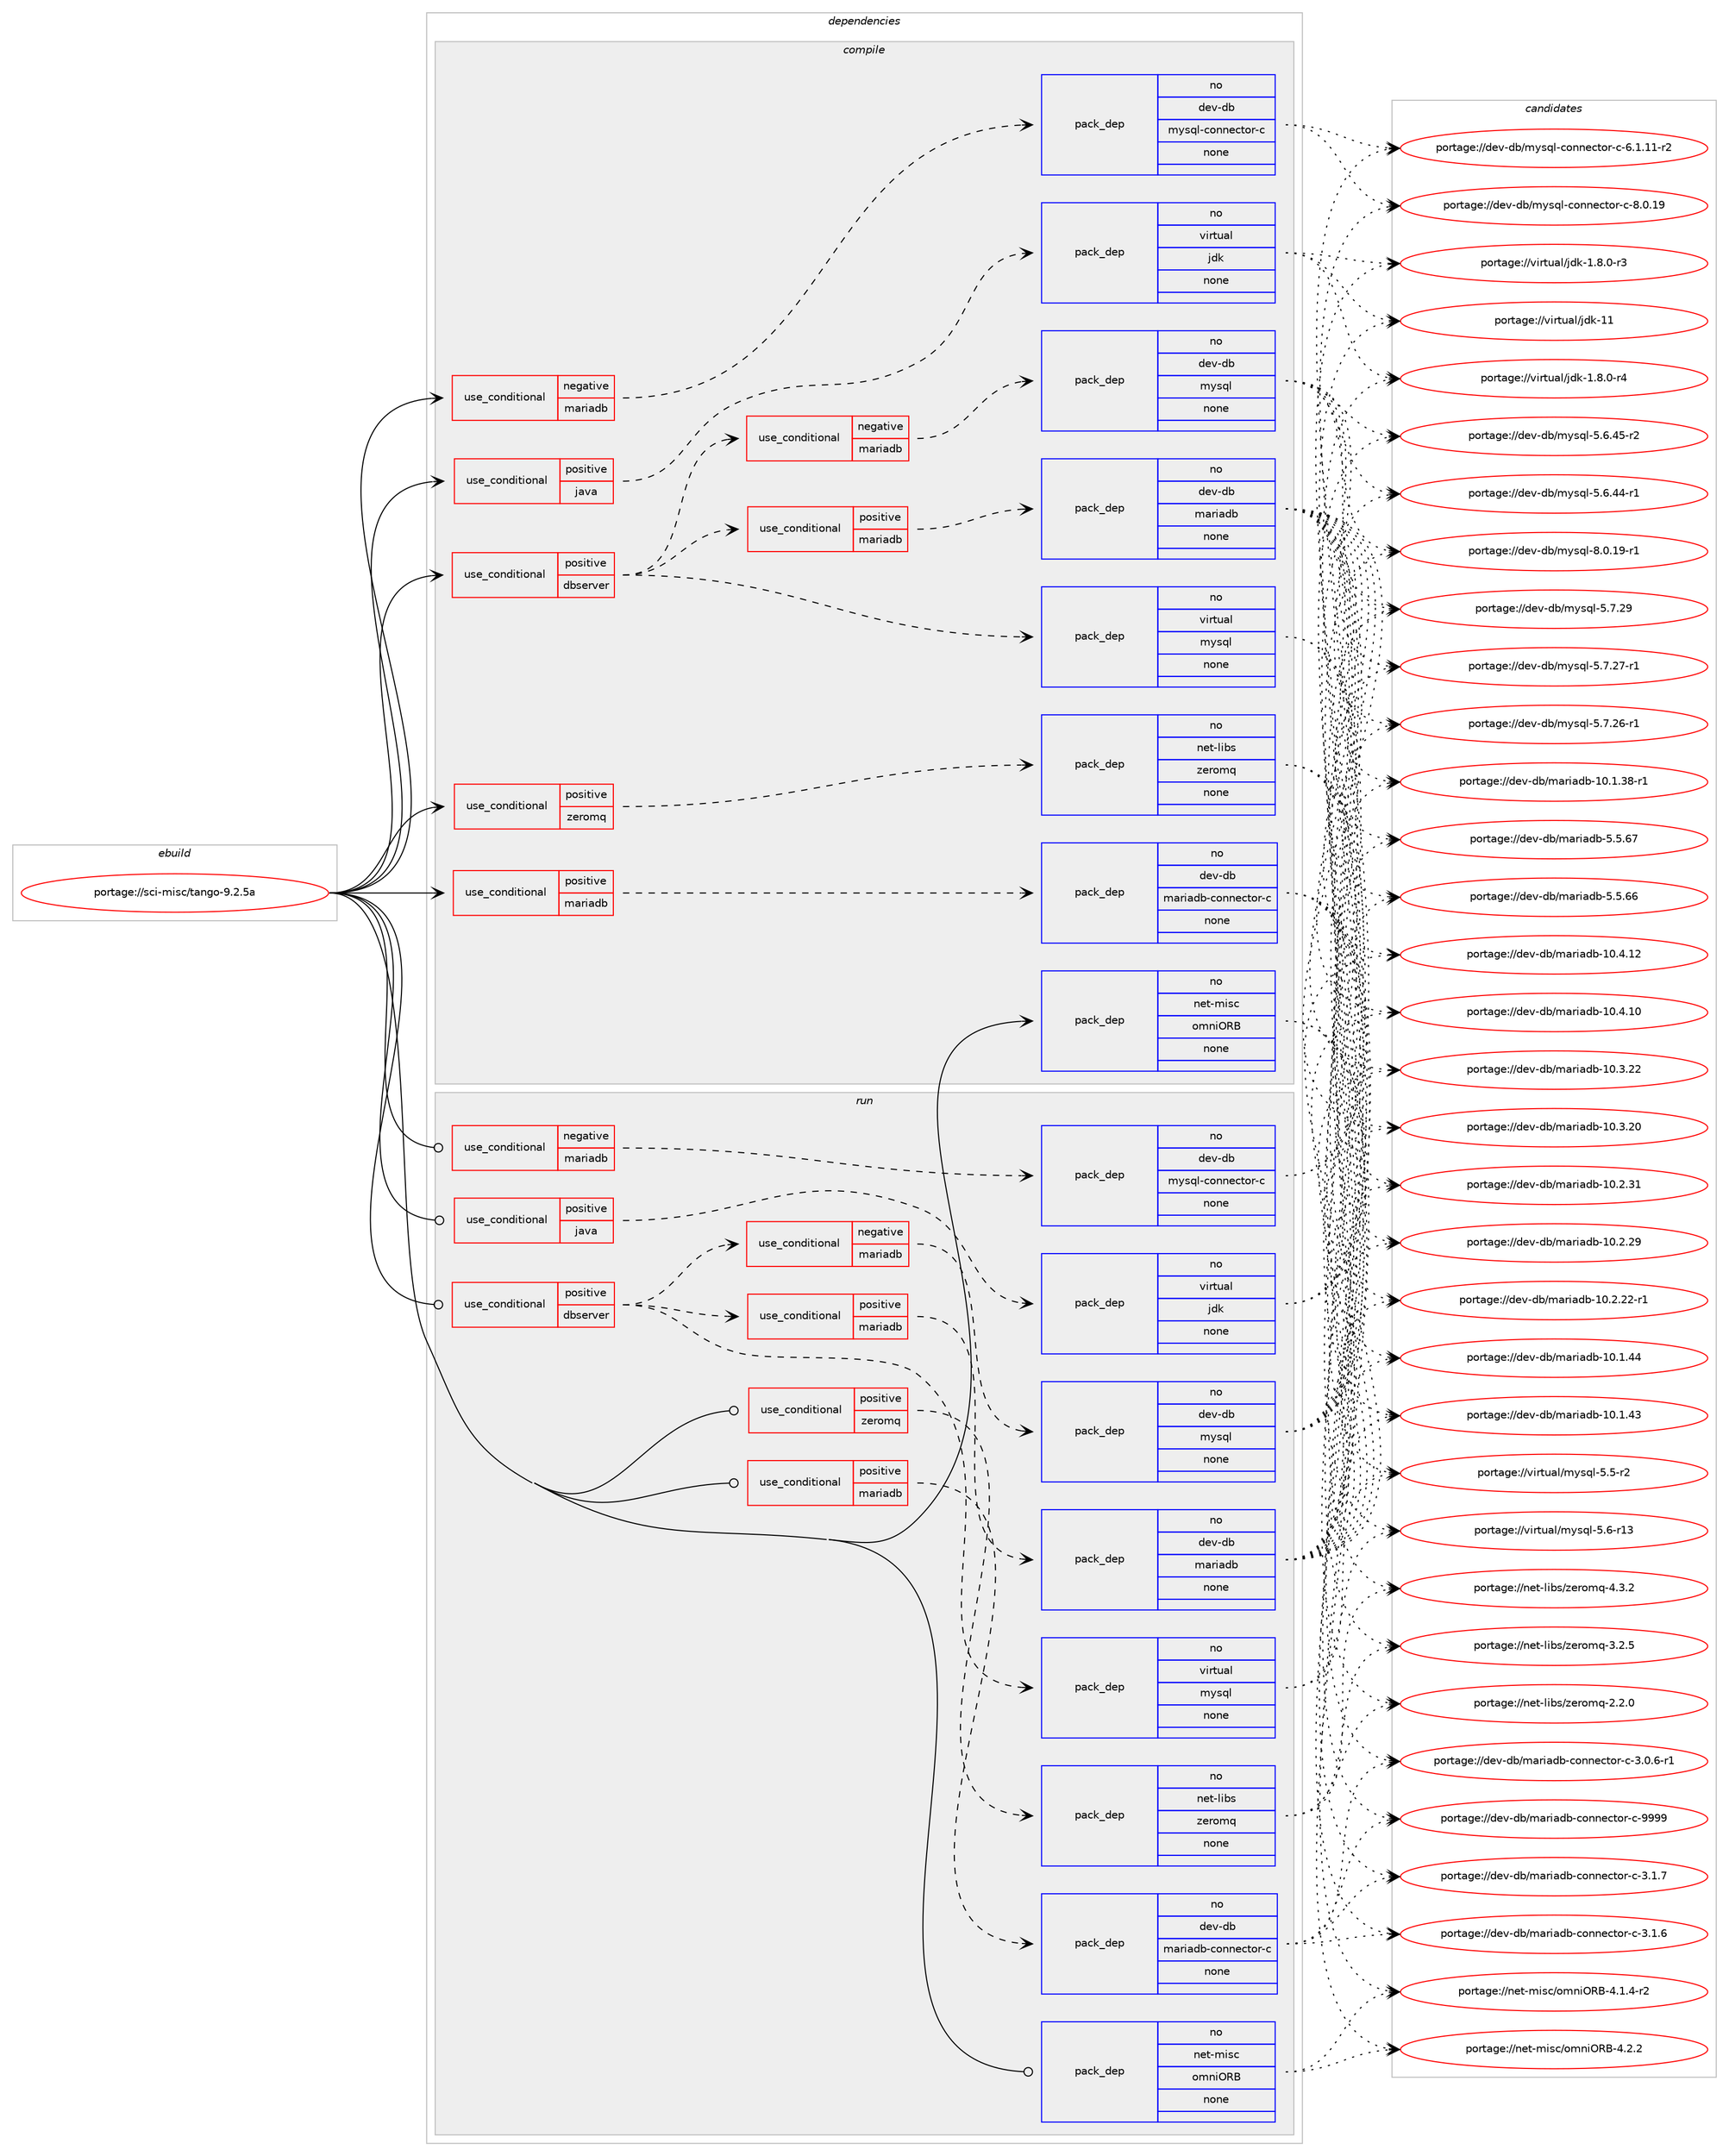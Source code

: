 digraph prolog {

# *************
# Graph options
# *************

newrank=true;
concentrate=true;
compound=true;
graph [rankdir=LR,fontname=Helvetica,fontsize=10,ranksep=1.5];#, ranksep=2.5, nodesep=0.2];
edge  [arrowhead=vee];
node  [fontname=Helvetica,fontsize=10];

# **********
# The ebuild
# **********

subgraph cluster_leftcol {
color=gray;
rank=same;
label=<<i>ebuild</i>>;
id [label="portage://sci-misc/tango-9.2.5a", color=red, width=4, href="../sci-misc/tango-9.2.5a.svg"];
}

# ****************
# The dependencies
# ****************

subgraph cluster_midcol {
color=gray;
label=<<i>dependencies</i>>;
subgraph cluster_compile {
fillcolor="#eeeeee";
style=filled;
label=<<i>compile</i>>;
subgraph cond10216 {
dependency49199 [label=<<TABLE BORDER="0" CELLBORDER="1" CELLSPACING="0" CELLPADDING="4"><TR><TD ROWSPAN="3" CELLPADDING="10">use_conditional</TD></TR><TR><TD>negative</TD></TR><TR><TD>mariadb</TD></TR></TABLE>>, shape=none, color=red];
subgraph pack37925 {
dependency49200 [label=<<TABLE BORDER="0" CELLBORDER="1" CELLSPACING="0" CELLPADDING="4" WIDTH="220"><TR><TD ROWSPAN="6" CELLPADDING="30">pack_dep</TD></TR><TR><TD WIDTH="110">no</TD></TR><TR><TD>dev-db</TD></TR><TR><TD>mysql-connector-c</TD></TR><TR><TD>none</TD></TR><TR><TD></TD></TR></TABLE>>, shape=none, color=blue];
}
dependency49199:e -> dependency49200:w [weight=20,style="dashed",arrowhead="vee"];
}
id:e -> dependency49199:w [weight=20,style="solid",arrowhead="vee"];
subgraph cond10217 {
dependency49201 [label=<<TABLE BORDER="0" CELLBORDER="1" CELLSPACING="0" CELLPADDING="4"><TR><TD ROWSPAN="3" CELLPADDING="10">use_conditional</TD></TR><TR><TD>positive</TD></TR><TR><TD>dbserver</TD></TR></TABLE>>, shape=none, color=red];
subgraph cond10218 {
dependency49202 [label=<<TABLE BORDER="0" CELLBORDER="1" CELLSPACING="0" CELLPADDING="4"><TR><TD ROWSPAN="3" CELLPADDING="10">use_conditional</TD></TR><TR><TD>positive</TD></TR><TR><TD>mariadb</TD></TR></TABLE>>, shape=none, color=red];
subgraph pack37926 {
dependency49203 [label=<<TABLE BORDER="0" CELLBORDER="1" CELLSPACING="0" CELLPADDING="4" WIDTH="220"><TR><TD ROWSPAN="6" CELLPADDING="30">pack_dep</TD></TR><TR><TD WIDTH="110">no</TD></TR><TR><TD>dev-db</TD></TR><TR><TD>mariadb</TD></TR><TR><TD>none</TD></TR><TR><TD></TD></TR></TABLE>>, shape=none, color=blue];
}
dependency49202:e -> dependency49203:w [weight=20,style="dashed",arrowhead="vee"];
}
dependency49201:e -> dependency49202:w [weight=20,style="dashed",arrowhead="vee"];
subgraph cond10219 {
dependency49204 [label=<<TABLE BORDER="0" CELLBORDER="1" CELLSPACING="0" CELLPADDING="4"><TR><TD ROWSPAN="3" CELLPADDING="10">use_conditional</TD></TR><TR><TD>negative</TD></TR><TR><TD>mariadb</TD></TR></TABLE>>, shape=none, color=red];
subgraph pack37927 {
dependency49205 [label=<<TABLE BORDER="0" CELLBORDER="1" CELLSPACING="0" CELLPADDING="4" WIDTH="220"><TR><TD ROWSPAN="6" CELLPADDING="30">pack_dep</TD></TR><TR><TD WIDTH="110">no</TD></TR><TR><TD>dev-db</TD></TR><TR><TD>mysql</TD></TR><TR><TD>none</TD></TR><TR><TD></TD></TR></TABLE>>, shape=none, color=blue];
}
dependency49204:e -> dependency49205:w [weight=20,style="dashed",arrowhead="vee"];
}
dependency49201:e -> dependency49204:w [weight=20,style="dashed",arrowhead="vee"];
subgraph pack37928 {
dependency49206 [label=<<TABLE BORDER="0" CELLBORDER="1" CELLSPACING="0" CELLPADDING="4" WIDTH="220"><TR><TD ROWSPAN="6" CELLPADDING="30">pack_dep</TD></TR><TR><TD WIDTH="110">no</TD></TR><TR><TD>virtual</TD></TR><TR><TD>mysql</TD></TR><TR><TD>none</TD></TR><TR><TD></TD></TR></TABLE>>, shape=none, color=blue];
}
dependency49201:e -> dependency49206:w [weight=20,style="dashed",arrowhead="vee"];
}
id:e -> dependency49201:w [weight=20,style="solid",arrowhead="vee"];
subgraph cond10220 {
dependency49207 [label=<<TABLE BORDER="0" CELLBORDER="1" CELLSPACING="0" CELLPADDING="4"><TR><TD ROWSPAN="3" CELLPADDING="10">use_conditional</TD></TR><TR><TD>positive</TD></TR><TR><TD>java</TD></TR></TABLE>>, shape=none, color=red];
subgraph pack37929 {
dependency49208 [label=<<TABLE BORDER="0" CELLBORDER="1" CELLSPACING="0" CELLPADDING="4" WIDTH="220"><TR><TD ROWSPAN="6" CELLPADDING="30">pack_dep</TD></TR><TR><TD WIDTH="110">no</TD></TR><TR><TD>virtual</TD></TR><TR><TD>jdk</TD></TR><TR><TD>none</TD></TR><TR><TD></TD></TR></TABLE>>, shape=none, color=blue];
}
dependency49207:e -> dependency49208:w [weight=20,style="dashed",arrowhead="vee"];
}
id:e -> dependency49207:w [weight=20,style="solid",arrowhead="vee"];
subgraph cond10221 {
dependency49209 [label=<<TABLE BORDER="0" CELLBORDER="1" CELLSPACING="0" CELLPADDING="4"><TR><TD ROWSPAN="3" CELLPADDING="10">use_conditional</TD></TR><TR><TD>positive</TD></TR><TR><TD>mariadb</TD></TR></TABLE>>, shape=none, color=red];
subgraph pack37930 {
dependency49210 [label=<<TABLE BORDER="0" CELLBORDER="1" CELLSPACING="0" CELLPADDING="4" WIDTH="220"><TR><TD ROWSPAN="6" CELLPADDING="30">pack_dep</TD></TR><TR><TD WIDTH="110">no</TD></TR><TR><TD>dev-db</TD></TR><TR><TD>mariadb-connector-c</TD></TR><TR><TD>none</TD></TR><TR><TD></TD></TR></TABLE>>, shape=none, color=blue];
}
dependency49209:e -> dependency49210:w [weight=20,style="dashed",arrowhead="vee"];
}
id:e -> dependency49209:w [weight=20,style="solid",arrowhead="vee"];
subgraph cond10222 {
dependency49211 [label=<<TABLE BORDER="0" CELLBORDER="1" CELLSPACING="0" CELLPADDING="4"><TR><TD ROWSPAN="3" CELLPADDING="10">use_conditional</TD></TR><TR><TD>positive</TD></TR><TR><TD>zeromq</TD></TR></TABLE>>, shape=none, color=red];
subgraph pack37931 {
dependency49212 [label=<<TABLE BORDER="0" CELLBORDER="1" CELLSPACING="0" CELLPADDING="4" WIDTH="220"><TR><TD ROWSPAN="6" CELLPADDING="30">pack_dep</TD></TR><TR><TD WIDTH="110">no</TD></TR><TR><TD>net-libs</TD></TR><TR><TD>zeromq</TD></TR><TR><TD>none</TD></TR><TR><TD></TD></TR></TABLE>>, shape=none, color=blue];
}
dependency49211:e -> dependency49212:w [weight=20,style="dashed",arrowhead="vee"];
}
id:e -> dependency49211:w [weight=20,style="solid",arrowhead="vee"];
subgraph pack37932 {
dependency49213 [label=<<TABLE BORDER="0" CELLBORDER="1" CELLSPACING="0" CELLPADDING="4" WIDTH="220"><TR><TD ROWSPAN="6" CELLPADDING="30">pack_dep</TD></TR><TR><TD WIDTH="110">no</TD></TR><TR><TD>net-misc</TD></TR><TR><TD>omniORB</TD></TR><TR><TD>none</TD></TR><TR><TD></TD></TR></TABLE>>, shape=none, color=blue];
}
id:e -> dependency49213:w [weight=20,style="solid",arrowhead="vee"];
}
subgraph cluster_compileandrun {
fillcolor="#eeeeee";
style=filled;
label=<<i>compile and run</i>>;
}
subgraph cluster_run {
fillcolor="#eeeeee";
style=filled;
label=<<i>run</i>>;
subgraph cond10223 {
dependency49214 [label=<<TABLE BORDER="0" CELLBORDER="1" CELLSPACING="0" CELLPADDING="4"><TR><TD ROWSPAN="3" CELLPADDING="10">use_conditional</TD></TR><TR><TD>negative</TD></TR><TR><TD>mariadb</TD></TR></TABLE>>, shape=none, color=red];
subgraph pack37933 {
dependency49215 [label=<<TABLE BORDER="0" CELLBORDER="1" CELLSPACING="0" CELLPADDING="4" WIDTH="220"><TR><TD ROWSPAN="6" CELLPADDING="30">pack_dep</TD></TR><TR><TD WIDTH="110">no</TD></TR><TR><TD>dev-db</TD></TR><TR><TD>mysql-connector-c</TD></TR><TR><TD>none</TD></TR><TR><TD></TD></TR></TABLE>>, shape=none, color=blue];
}
dependency49214:e -> dependency49215:w [weight=20,style="dashed",arrowhead="vee"];
}
id:e -> dependency49214:w [weight=20,style="solid",arrowhead="odot"];
subgraph cond10224 {
dependency49216 [label=<<TABLE BORDER="0" CELLBORDER="1" CELLSPACING="0" CELLPADDING="4"><TR><TD ROWSPAN="3" CELLPADDING="10">use_conditional</TD></TR><TR><TD>positive</TD></TR><TR><TD>dbserver</TD></TR></TABLE>>, shape=none, color=red];
subgraph cond10225 {
dependency49217 [label=<<TABLE BORDER="0" CELLBORDER="1" CELLSPACING="0" CELLPADDING="4"><TR><TD ROWSPAN="3" CELLPADDING="10">use_conditional</TD></TR><TR><TD>positive</TD></TR><TR><TD>mariadb</TD></TR></TABLE>>, shape=none, color=red];
subgraph pack37934 {
dependency49218 [label=<<TABLE BORDER="0" CELLBORDER="1" CELLSPACING="0" CELLPADDING="4" WIDTH="220"><TR><TD ROWSPAN="6" CELLPADDING="30">pack_dep</TD></TR><TR><TD WIDTH="110">no</TD></TR><TR><TD>dev-db</TD></TR><TR><TD>mariadb</TD></TR><TR><TD>none</TD></TR><TR><TD></TD></TR></TABLE>>, shape=none, color=blue];
}
dependency49217:e -> dependency49218:w [weight=20,style="dashed",arrowhead="vee"];
}
dependency49216:e -> dependency49217:w [weight=20,style="dashed",arrowhead="vee"];
subgraph cond10226 {
dependency49219 [label=<<TABLE BORDER="0" CELLBORDER="1" CELLSPACING="0" CELLPADDING="4"><TR><TD ROWSPAN="3" CELLPADDING="10">use_conditional</TD></TR><TR><TD>negative</TD></TR><TR><TD>mariadb</TD></TR></TABLE>>, shape=none, color=red];
subgraph pack37935 {
dependency49220 [label=<<TABLE BORDER="0" CELLBORDER="1" CELLSPACING="0" CELLPADDING="4" WIDTH="220"><TR><TD ROWSPAN="6" CELLPADDING="30">pack_dep</TD></TR><TR><TD WIDTH="110">no</TD></TR><TR><TD>dev-db</TD></TR><TR><TD>mysql</TD></TR><TR><TD>none</TD></TR><TR><TD></TD></TR></TABLE>>, shape=none, color=blue];
}
dependency49219:e -> dependency49220:w [weight=20,style="dashed",arrowhead="vee"];
}
dependency49216:e -> dependency49219:w [weight=20,style="dashed",arrowhead="vee"];
subgraph pack37936 {
dependency49221 [label=<<TABLE BORDER="0" CELLBORDER="1" CELLSPACING="0" CELLPADDING="4" WIDTH="220"><TR><TD ROWSPAN="6" CELLPADDING="30">pack_dep</TD></TR><TR><TD WIDTH="110">no</TD></TR><TR><TD>virtual</TD></TR><TR><TD>mysql</TD></TR><TR><TD>none</TD></TR><TR><TD></TD></TR></TABLE>>, shape=none, color=blue];
}
dependency49216:e -> dependency49221:w [weight=20,style="dashed",arrowhead="vee"];
}
id:e -> dependency49216:w [weight=20,style="solid",arrowhead="odot"];
subgraph cond10227 {
dependency49222 [label=<<TABLE BORDER="0" CELLBORDER="1" CELLSPACING="0" CELLPADDING="4"><TR><TD ROWSPAN="3" CELLPADDING="10">use_conditional</TD></TR><TR><TD>positive</TD></TR><TR><TD>java</TD></TR></TABLE>>, shape=none, color=red];
subgraph pack37937 {
dependency49223 [label=<<TABLE BORDER="0" CELLBORDER="1" CELLSPACING="0" CELLPADDING="4" WIDTH="220"><TR><TD ROWSPAN="6" CELLPADDING="30">pack_dep</TD></TR><TR><TD WIDTH="110">no</TD></TR><TR><TD>virtual</TD></TR><TR><TD>jdk</TD></TR><TR><TD>none</TD></TR><TR><TD></TD></TR></TABLE>>, shape=none, color=blue];
}
dependency49222:e -> dependency49223:w [weight=20,style="dashed",arrowhead="vee"];
}
id:e -> dependency49222:w [weight=20,style="solid",arrowhead="odot"];
subgraph cond10228 {
dependency49224 [label=<<TABLE BORDER="0" CELLBORDER="1" CELLSPACING="0" CELLPADDING="4"><TR><TD ROWSPAN="3" CELLPADDING="10">use_conditional</TD></TR><TR><TD>positive</TD></TR><TR><TD>mariadb</TD></TR></TABLE>>, shape=none, color=red];
subgraph pack37938 {
dependency49225 [label=<<TABLE BORDER="0" CELLBORDER="1" CELLSPACING="0" CELLPADDING="4" WIDTH="220"><TR><TD ROWSPAN="6" CELLPADDING="30">pack_dep</TD></TR><TR><TD WIDTH="110">no</TD></TR><TR><TD>dev-db</TD></TR><TR><TD>mariadb-connector-c</TD></TR><TR><TD>none</TD></TR><TR><TD></TD></TR></TABLE>>, shape=none, color=blue];
}
dependency49224:e -> dependency49225:w [weight=20,style="dashed",arrowhead="vee"];
}
id:e -> dependency49224:w [weight=20,style="solid",arrowhead="odot"];
subgraph cond10229 {
dependency49226 [label=<<TABLE BORDER="0" CELLBORDER="1" CELLSPACING="0" CELLPADDING="4"><TR><TD ROWSPAN="3" CELLPADDING="10">use_conditional</TD></TR><TR><TD>positive</TD></TR><TR><TD>zeromq</TD></TR></TABLE>>, shape=none, color=red];
subgraph pack37939 {
dependency49227 [label=<<TABLE BORDER="0" CELLBORDER="1" CELLSPACING="0" CELLPADDING="4" WIDTH="220"><TR><TD ROWSPAN="6" CELLPADDING="30">pack_dep</TD></TR><TR><TD WIDTH="110">no</TD></TR><TR><TD>net-libs</TD></TR><TR><TD>zeromq</TD></TR><TR><TD>none</TD></TR><TR><TD></TD></TR></TABLE>>, shape=none, color=blue];
}
dependency49226:e -> dependency49227:w [weight=20,style="dashed",arrowhead="vee"];
}
id:e -> dependency49226:w [weight=20,style="solid",arrowhead="odot"];
subgraph pack37940 {
dependency49228 [label=<<TABLE BORDER="0" CELLBORDER="1" CELLSPACING="0" CELLPADDING="4" WIDTH="220"><TR><TD ROWSPAN="6" CELLPADDING="30">pack_dep</TD></TR><TR><TD WIDTH="110">no</TD></TR><TR><TD>net-misc</TD></TR><TR><TD>omniORB</TD></TR><TR><TD>none</TD></TR><TR><TD></TD></TR></TABLE>>, shape=none, color=blue];
}
id:e -> dependency49228:w [weight=20,style="solid",arrowhead="odot"];
}
}

# **************
# The candidates
# **************

subgraph cluster_choices {
rank=same;
color=gray;
label=<<i>candidates</i>>;

subgraph choice37925 {
color=black;
nodesep=1;
choice100101118451009847109121115113108459911111011010199116111114459945564648464957 [label="portage://dev-db/mysql-connector-c-8.0.19", color=red, width=4,href="../dev-db/mysql-connector-c-8.0.19.svg"];
choice1001011184510098471091211151131084599111110110101991161111144599455446494649494511450 [label="portage://dev-db/mysql-connector-c-6.1.11-r2", color=red, width=4,href="../dev-db/mysql-connector-c-6.1.11-r2.svg"];
dependency49200:e -> choice100101118451009847109121115113108459911111011010199116111114459945564648464957:w [style=dotted,weight="100"];
dependency49200:e -> choice1001011184510098471091211151131084599111110110101991161111144599455446494649494511450:w [style=dotted,weight="100"];
}
subgraph choice37926 {
color=black;
nodesep=1;
choice10010111845100984710997114105971009845534653465455 [label="portage://dev-db/mariadb-5.5.67", color=red, width=4,href="../dev-db/mariadb-5.5.67.svg"];
choice10010111845100984710997114105971009845534653465454 [label="portage://dev-db/mariadb-5.5.66", color=red, width=4,href="../dev-db/mariadb-5.5.66.svg"];
choice1001011184510098471099711410597100984549484652464950 [label="portage://dev-db/mariadb-10.4.12", color=red, width=4,href="../dev-db/mariadb-10.4.12.svg"];
choice1001011184510098471099711410597100984549484652464948 [label="portage://dev-db/mariadb-10.4.10", color=red, width=4,href="../dev-db/mariadb-10.4.10.svg"];
choice1001011184510098471099711410597100984549484651465050 [label="portage://dev-db/mariadb-10.3.22", color=red, width=4,href="../dev-db/mariadb-10.3.22.svg"];
choice1001011184510098471099711410597100984549484651465048 [label="portage://dev-db/mariadb-10.3.20", color=red, width=4,href="../dev-db/mariadb-10.3.20.svg"];
choice1001011184510098471099711410597100984549484650465149 [label="portage://dev-db/mariadb-10.2.31", color=red, width=4,href="../dev-db/mariadb-10.2.31.svg"];
choice1001011184510098471099711410597100984549484650465057 [label="portage://dev-db/mariadb-10.2.29", color=red, width=4,href="../dev-db/mariadb-10.2.29.svg"];
choice10010111845100984710997114105971009845494846504650504511449 [label="portage://dev-db/mariadb-10.2.22-r1", color=red, width=4,href="../dev-db/mariadb-10.2.22-r1.svg"];
choice1001011184510098471099711410597100984549484649465252 [label="portage://dev-db/mariadb-10.1.44", color=red, width=4,href="../dev-db/mariadb-10.1.44.svg"];
choice1001011184510098471099711410597100984549484649465251 [label="portage://dev-db/mariadb-10.1.43", color=red, width=4,href="../dev-db/mariadb-10.1.43.svg"];
choice10010111845100984710997114105971009845494846494651564511449 [label="portage://dev-db/mariadb-10.1.38-r1", color=red, width=4,href="../dev-db/mariadb-10.1.38-r1.svg"];
dependency49203:e -> choice10010111845100984710997114105971009845534653465455:w [style=dotted,weight="100"];
dependency49203:e -> choice10010111845100984710997114105971009845534653465454:w [style=dotted,weight="100"];
dependency49203:e -> choice1001011184510098471099711410597100984549484652464950:w [style=dotted,weight="100"];
dependency49203:e -> choice1001011184510098471099711410597100984549484652464948:w [style=dotted,weight="100"];
dependency49203:e -> choice1001011184510098471099711410597100984549484651465050:w [style=dotted,weight="100"];
dependency49203:e -> choice1001011184510098471099711410597100984549484651465048:w [style=dotted,weight="100"];
dependency49203:e -> choice1001011184510098471099711410597100984549484650465149:w [style=dotted,weight="100"];
dependency49203:e -> choice1001011184510098471099711410597100984549484650465057:w [style=dotted,weight="100"];
dependency49203:e -> choice10010111845100984710997114105971009845494846504650504511449:w [style=dotted,weight="100"];
dependency49203:e -> choice1001011184510098471099711410597100984549484649465252:w [style=dotted,weight="100"];
dependency49203:e -> choice1001011184510098471099711410597100984549484649465251:w [style=dotted,weight="100"];
dependency49203:e -> choice10010111845100984710997114105971009845494846494651564511449:w [style=dotted,weight="100"];
}
subgraph choice37927 {
color=black;
nodesep=1;
choice100101118451009847109121115113108455646484649574511449 [label="portage://dev-db/mysql-8.0.19-r1", color=red, width=4,href="../dev-db/mysql-8.0.19-r1.svg"];
choice10010111845100984710912111511310845534655465057 [label="portage://dev-db/mysql-5.7.29", color=red, width=4,href="../dev-db/mysql-5.7.29.svg"];
choice100101118451009847109121115113108455346554650554511449 [label="portage://dev-db/mysql-5.7.27-r1", color=red, width=4,href="../dev-db/mysql-5.7.27-r1.svg"];
choice100101118451009847109121115113108455346554650544511449 [label="portage://dev-db/mysql-5.7.26-r1", color=red, width=4,href="../dev-db/mysql-5.7.26-r1.svg"];
choice100101118451009847109121115113108455346544652534511450 [label="portage://dev-db/mysql-5.6.45-r2", color=red, width=4,href="../dev-db/mysql-5.6.45-r2.svg"];
choice100101118451009847109121115113108455346544652524511449 [label="portage://dev-db/mysql-5.6.44-r1", color=red, width=4,href="../dev-db/mysql-5.6.44-r1.svg"];
dependency49205:e -> choice100101118451009847109121115113108455646484649574511449:w [style=dotted,weight="100"];
dependency49205:e -> choice10010111845100984710912111511310845534655465057:w [style=dotted,weight="100"];
dependency49205:e -> choice100101118451009847109121115113108455346554650554511449:w [style=dotted,weight="100"];
dependency49205:e -> choice100101118451009847109121115113108455346554650544511449:w [style=dotted,weight="100"];
dependency49205:e -> choice100101118451009847109121115113108455346544652534511450:w [style=dotted,weight="100"];
dependency49205:e -> choice100101118451009847109121115113108455346544652524511449:w [style=dotted,weight="100"];
}
subgraph choice37928 {
color=black;
nodesep=1;
choice118105114116117971084710912111511310845534654451144951 [label="portage://virtual/mysql-5.6-r13", color=red, width=4,href="../virtual/mysql-5.6-r13.svg"];
choice1181051141161179710847109121115113108455346534511450 [label="portage://virtual/mysql-5.5-r2", color=red, width=4,href="../virtual/mysql-5.5-r2.svg"];
dependency49206:e -> choice118105114116117971084710912111511310845534654451144951:w [style=dotted,weight="100"];
dependency49206:e -> choice1181051141161179710847109121115113108455346534511450:w [style=dotted,weight="100"];
}
subgraph choice37929 {
color=black;
nodesep=1;
choice1181051141161179710847106100107454949 [label="portage://virtual/jdk-11", color=red, width=4,href="../virtual/jdk-11.svg"];
choice11810511411611797108471061001074549465646484511452 [label="portage://virtual/jdk-1.8.0-r4", color=red, width=4,href="../virtual/jdk-1.8.0-r4.svg"];
choice11810511411611797108471061001074549465646484511451 [label="portage://virtual/jdk-1.8.0-r3", color=red, width=4,href="../virtual/jdk-1.8.0-r3.svg"];
dependency49208:e -> choice1181051141161179710847106100107454949:w [style=dotted,weight="100"];
dependency49208:e -> choice11810511411611797108471061001074549465646484511452:w [style=dotted,weight="100"];
dependency49208:e -> choice11810511411611797108471061001074549465646484511451:w [style=dotted,weight="100"];
}
subgraph choice37930 {
color=black;
nodesep=1;
choice10010111845100984710997114105971009845991111101101019911611111445994557575757 [label="portage://dev-db/mariadb-connector-c-9999", color=red, width=4,href="../dev-db/mariadb-connector-c-9999.svg"];
choice1001011184510098471099711410597100984599111110110101991161111144599455146494655 [label="portage://dev-db/mariadb-connector-c-3.1.7", color=red, width=4,href="../dev-db/mariadb-connector-c-3.1.7.svg"];
choice1001011184510098471099711410597100984599111110110101991161111144599455146494654 [label="portage://dev-db/mariadb-connector-c-3.1.6", color=red, width=4,href="../dev-db/mariadb-connector-c-3.1.6.svg"];
choice10010111845100984710997114105971009845991111101101019911611111445994551464846544511449 [label="portage://dev-db/mariadb-connector-c-3.0.6-r1", color=red, width=4,href="../dev-db/mariadb-connector-c-3.0.6-r1.svg"];
dependency49210:e -> choice10010111845100984710997114105971009845991111101101019911611111445994557575757:w [style=dotted,weight="100"];
dependency49210:e -> choice1001011184510098471099711410597100984599111110110101991161111144599455146494655:w [style=dotted,weight="100"];
dependency49210:e -> choice1001011184510098471099711410597100984599111110110101991161111144599455146494654:w [style=dotted,weight="100"];
dependency49210:e -> choice10010111845100984710997114105971009845991111101101019911611111445994551464846544511449:w [style=dotted,weight="100"];
}
subgraph choice37931 {
color=black;
nodesep=1;
choice110101116451081059811547122101114111109113455246514650 [label="portage://net-libs/zeromq-4.3.2", color=red, width=4,href="../net-libs/zeromq-4.3.2.svg"];
choice110101116451081059811547122101114111109113455146504653 [label="portage://net-libs/zeromq-3.2.5", color=red, width=4,href="../net-libs/zeromq-3.2.5.svg"];
choice110101116451081059811547122101114111109113455046504648 [label="portage://net-libs/zeromq-2.2.0", color=red, width=4,href="../net-libs/zeromq-2.2.0.svg"];
dependency49212:e -> choice110101116451081059811547122101114111109113455246514650:w [style=dotted,weight="100"];
dependency49212:e -> choice110101116451081059811547122101114111109113455146504653:w [style=dotted,weight="100"];
dependency49212:e -> choice110101116451081059811547122101114111109113455046504648:w [style=dotted,weight="100"];
}
subgraph choice37932 {
color=black;
nodesep=1;
choice110101116451091051159947111109110105798266455246504650 [label="portage://net-misc/omniORB-4.2.2", color=red, width=4,href="../net-misc/omniORB-4.2.2.svg"];
choice1101011164510910511599471111091101057982664552464946524511450 [label="portage://net-misc/omniORB-4.1.4-r2", color=red, width=4,href="../net-misc/omniORB-4.1.4-r2.svg"];
dependency49213:e -> choice110101116451091051159947111109110105798266455246504650:w [style=dotted,weight="100"];
dependency49213:e -> choice1101011164510910511599471111091101057982664552464946524511450:w [style=dotted,weight="100"];
}
subgraph choice37933 {
color=black;
nodesep=1;
choice100101118451009847109121115113108459911111011010199116111114459945564648464957 [label="portage://dev-db/mysql-connector-c-8.0.19", color=red, width=4,href="../dev-db/mysql-connector-c-8.0.19.svg"];
choice1001011184510098471091211151131084599111110110101991161111144599455446494649494511450 [label="portage://dev-db/mysql-connector-c-6.1.11-r2", color=red, width=4,href="../dev-db/mysql-connector-c-6.1.11-r2.svg"];
dependency49215:e -> choice100101118451009847109121115113108459911111011010199116111114459945564648464957:w [style=dotted,weight="100"];
dependency49215:e -> choice1001011184510098471091211151131084599111110110101991161111144599455446494649494511450:w [style=dotted,weight="100"];
}
subgraph choice37934 {
color=black;
nodesep=1;
choice10010111845100984710997114105971009845534653465455 [label="portage://dev-db/mariadb-5.5.67", color=red, width=4,href="../dev-db/mariadb-5.5.67.svg"];
choice10010111845100984710997114105971009845534653465454 [label="portage://dev-db/mariadb-5.5.66", color=red, width=4,href="../dev-db/mariadb-5.5.66.svg"];
choice1001011184510098471099711410597100984549484652464950 [label="portage://dev-db/mariadb-10.4.12", color=red, width=4,href="../dev-db/mariadb-10.4.12.svg"];
choice1001011184510098471099711410597100984549484652464948 [label="portage://dev-db/mariadb-10.4.10", color=red, width=4,href="../dev-db/mariadb-10.4.10.svg"];
choice1001011184510098471099711410597100984549484651465050 [label="portage://dev-db/mariadb-10.3.22", color=red, width=4,href="../dev-db/mariadb-10.3.22.svg"];
choice1001011184510098471099711410597100984549484651465048 [label="portage://dev-db/mariadb-10.3.20", color=red, width=4,href="../dev-db/mariadb-10.3.20.svg"];
choice1001011184510098471099711410597100984549484650465149 [label="portage://dev-db/mariadb-10.2.31", color=red, width=4,href="../dev-db/mariadb-10.2.31.svg"];
choice1001011184510098471099711410597100984549484650465057 [label="portage://dev-db/mariadb-10.2.29", color=red, width=4,href="../dev-db/mariadb-10.2.29.svg"];
choice10010111845100984710997114105971009845494846504650504511449 [label="portage://dev-db/mariadb-10.2.22-r1", color=red, width=4,href="../dev-db/mariadb-10.2.22-r1.svg"];
choice1001011184510098471099711410597100984549484649465252 [label="portage://dev-db/mariadb-10.1.44", color=red, width=4,href="../dev-db/mariadb-10.1.44.svg"];
choice1001011184510098471099711410597100984549484649465251 [label="portage://dev-db/mariadb-10.1.43", color=red, width=4,href="../dev-db/mariadb-10.1.43.svg"];
choice10010111845100984710997114105971009845494846494651564511449 [label="portage://dev-db/mariadb-10.1.38-r1", color=red, width=4,href="../dev-db/mariadb-10.1.38-r1.svg"];
dependency49218:e -> choice10010111845100984710997114105971009845534653465455:w [style=dotted,weight="100"];
dependency49218:e -> choice10010111845100984710997114105971009845534653465454:w [style=dotted,weight="100"];
dependency49218:e -> choice1001011184510098471099711410597100984549484652464950:w [style=dotted,weight="100"];
dependency49218:e -> choice1001011184510098471099711410597100984549484652464948:w [style=dotted,weight="100"];
dependency49218:e -> choice1001011184510098471099711410597100984549484651465050:w [style=dotted,weight="100"];
dependency49218:e -> choice1001011184510098471099711410597100984549484651465048:w [style=dotted,weight="100"];
dependency49218:e -> choice1001011184510098471099711410597100984549484650465149:w [style=dotted,weight="100"];
dependency49218:e -> choice1001011184510098471099711410597100984549484650465057:w [style=dotted,weight="100"];
dependency49218:e -> choice10010111845100984710997114105971009845494846504650504511449:w [style=dotted,weight="100"];
dependency49218:e -> choice1001011184510098471099711410597100984549484649465252:w [style=dotted,weight="100"];
dependency49218:e -> choice1001011184510098471099711410597100984549484649465251:w [style=dotted,weight="100"];
dependency49218:e -> choice10010111845100984710997114105971009845494846494651564511449:w [style=dotted,weight="100"];
}
subgraph choice37935 {
color=black;
nodesep=1;
choice100101118451009847109121115113108455646484649574511449 [label="portage://dev-db/mysql-8.0.19-r1", color=red, width=4,href="../dev-db/mysql-8.0.19-r1.svg"];
choice10010111845100984710912111511310845534655465057 [label="portage://dev-db/mysql-5.7.29", color=red, width=4,href="../dev-db/mysql-5.7.29.svg"];
choice100101118451009847109121115113108455346554650554511449 [label="portage://dev-db/mysql-5.7.27-r1", color=red, width=4,href="../dev-db/mysql-5.7.27-r1.svg"];
choice100101118451009847109121115113108455346554650544511449 [label="portage://dev-db/mysql-5.7.26-r1", color=red, width=4,href="../dev-db/mysql-5.7.26-r1.svg"];
choice100101118451009847109121115113108455346544652534511450 [label="portage://dev-db/mysql-5.6.45-r2", color=red, width=4,href="../dev-db/mysql-5.6.45-r2.svg"];
choice100101118451009847109121115113108455346544652524511449 [label="portage://dev-db/mysql-5.6.44-r1", color=red, width=4,href="../dev-db/mysql-5.6.44-r1.svg"];
dependency49220:e -> choice100101118451009847109121115113108455646484649574511449:w [style=dotted,weight="100"];
dependency49220:e -> choice10010111845100984710912111511310845534655465057:w [style=dotted,weight="100"];
dependency49220:e -> choice100101118451009847109121115113108455346554650554511449:w [style=dotted,weight="100"];
dependency49220:e -> choice100101118451009847109121115113108455346554650544511449:w [style=dotted,weight="100"];
dependency49220:e -> choice100101118451009847109121115113108455346544652534511450:w [style=dotted,weight="100"];
dependency49220:e -> choice100101118451009847109121115113108455346544652524511449:w [style=dotted,weight="100"];
}
subgraph choice37936 {
color=black;
nodesep=1;
choice118105114116117971084710912111511310845534654451144951 [label="portage://virtual/mysql-5.6-r13", color=red, width=4,href="../virtual/mysql-5.6-r13.svg"];
choice1181051141161179710847109121115113108455346534511450 [label="portage://virtual/mysql-5.5-r2", color=red, width=4,href="../virtual/mysql-5.5-r2.svg"];
dependency49221:e -> choice118105114116117971084710912111511310845534654451144951:w [style=dotted,weight="100"];
dependency49221:e -> choice1181051141161179710847109121115113108455346534511450:w [style=dotted,weight="100"];
}
subgraph choice37937 {
color=black;
nodesep=1;
choice1181051141161179710847106100107454949 [label="portage://virtual/jdk-11", color=red, width=4,href="../virtual/jdk-11.svg"];
choice11810511411611797108471061001074549465646484511452 [label="portage://virtual/jdk-1.8.0-r4", color=red, width=4,href="../virtual/jdk-1.8.0-r4.svg"];
choice11810511411611797108471061001074549465646484511451 [label="portage://virtual/jdk-1.8.0-r3", color=red, width=4,href="../virtual/jdk-1.8.0-r3.svg"];
dependency49223:e -> choice1181051141161179710847106100107454949:w [style=dotted,weight="100"];
dependency49223:e -> choice11810511411611797108471061001074549465646484511452:w [style=dotted,weight="100"];
dependency49223:e -> choice11810511411611797108471061001074549465646484511451:w [style=dotted,weight="100"];
}
subgraph choice37938 {
color=black;
nodesep=1;
choice10010111845100984710997114105971009845991111101101019911611111445994557575757 [label="portage://dev-db/mariadb-connector-c-9999", color=red, width=4,href="../dev-db/mariadb-connector-c-9999.svg"];
choice1001011184510098471099711410597100984599111110110101991161111144599455146494655 [label="portage://dev-db/mariadb-connector-c-3.1.7", color=red, width=4,href="../dev-db/mariadb-connector-c-3.1.7.svg"];
choice1001011184510098471099711410597100984599111110110101991161111144599455146494654 [label="portage://dev-db/mariadb-connector-c-3.1.6", color=red, width=4,href="../dev-db/mariadb-connector-c-3.1.6.svg"];
choice10010111845100984710997114105971009845991111101101019911611111445994551464846544511449 [label="portage://dev-db/mariadb-connector-c-3.0.6-r1", color=red, width=4,href="../dev-db/mariadb-connector-c-3.0.6-r1.svg"];
dependency49225:e -> choice10010111845100984710997114105971009845991111101101019911611111445994557575757:w [style=dotted,weight="100"];
dependency49225:e -> choice1001011184510098471099711410597100984599111110110101991161111144599455146494655:w [style=dotted,weight="100"];
dependency49225:e -> choice1001011184510098471099711410597100984599111110110101991161111144599455146494654:w [style=dotted,weight="100"];
dependency49225:e -> choice10010111845100984710997114105971009845991111101101019911611111445994551464846544511449:w [style=dotted,weight="100"];
}
subgraph choice37939 {
color=black;
nodesep=1;
choice110101116451081059811547122101114111109113455246514650 [label="portage://net-libs/zeromq-4.3.2", color=red, width=4,href="../net-libs/zeromq-4.3.2.svg"];
choice110101116451081059811547122101114111109113455146504653 [label="portage://net-libs/zeromq-3.2.5", color=red, width=4,href="../net-libs/zeromq-3.2.5.svg"];
choice110101116451081059811547122101114111109113455046504648 [label="portage://net-libs/zeromq-2.2.0", color=red, width=4,href="../net-libs/zeromq-2.2.0.svg"];
dependency49227:e -> choice110101116451081059811547122101114111109113455246514650:w [style=dotted,weight="100"];
dependency49227:e -> choice110101116451081059811547122101114111109113455146504653:w [style=dotted,weight="100"];
dependency49227:e -> choice110101116451081059811547122101114111109113455046504648:w [style=dotted,weight="100"];
}
subgraph choice37940 {
color=black;
nodesep=1;
choice110101116451091051159947111109110105798266455246504650 [label="portage://net-misc/omniORB-4.2.2", color=red, width=4,href="../net-misc/omniORB-4.2.2.svg"];
choice1101011164510910511599471111091101057982664552464946524511450 [label="portage://net-misc/omniORB-4.1.4-r2", color=red, width=4,href="../net-misc/omniORB-4.1.4-r2.svg"];
dependency49228:e -> choice110101116451091051159947111109110105798266455246504650:w [style=dotted,weight="100"];
dependency49228:e -> choice1101011164510910511599471111091101057982664552464946524511450:w [style=dotted,weight="100"];
}
}

}

